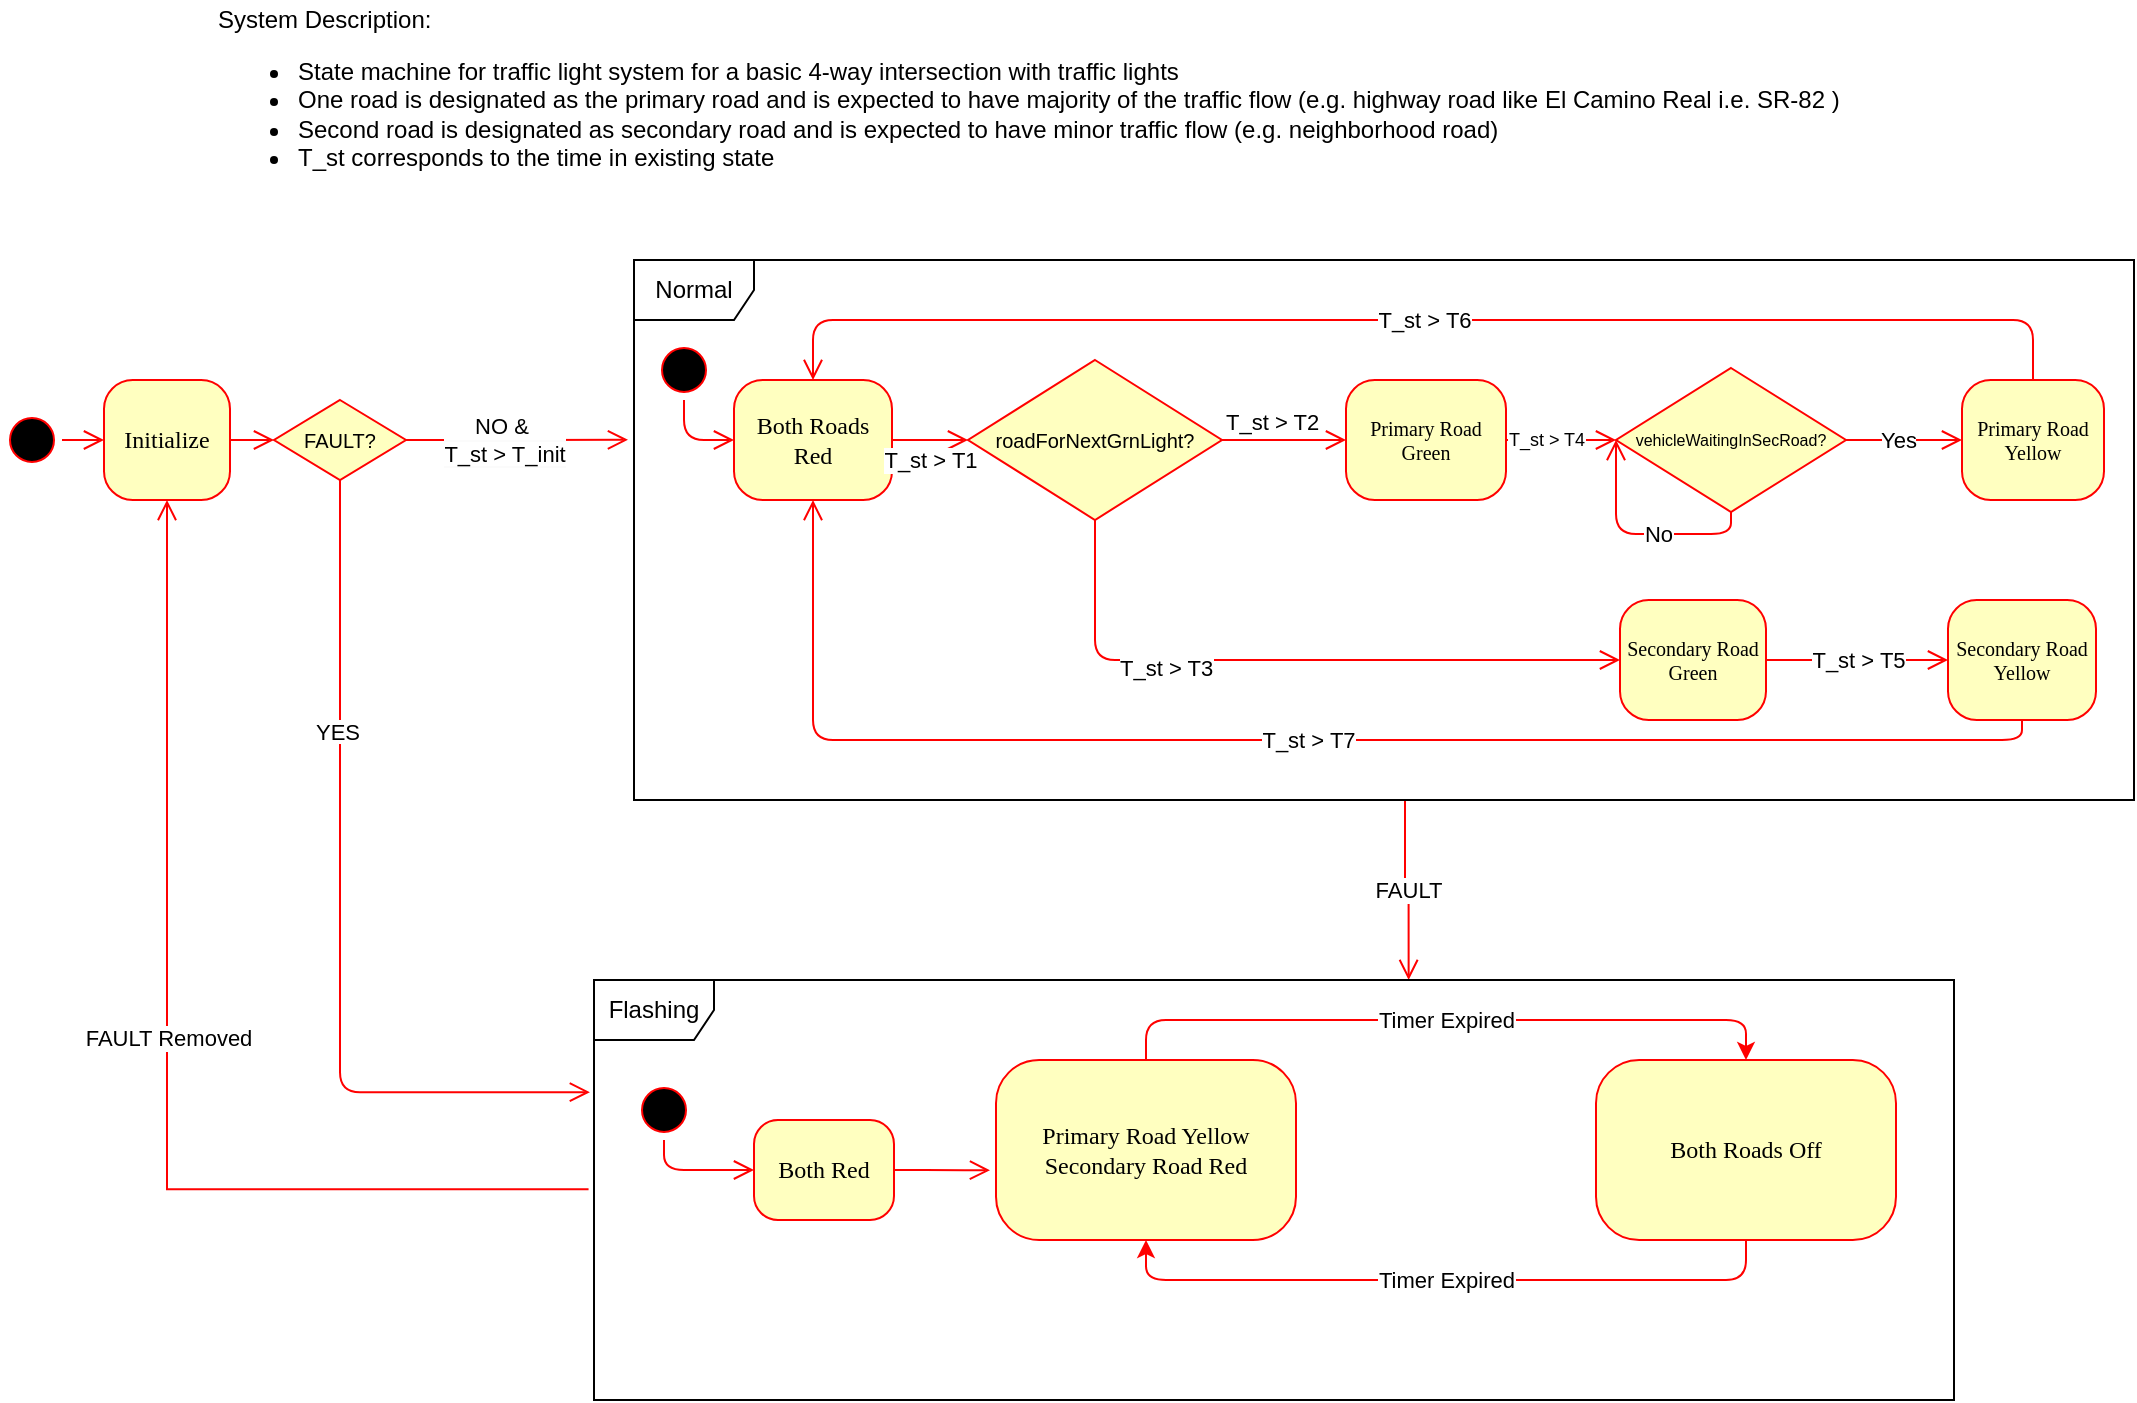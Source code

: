 <mxfile version="24.7.7" pages="4">
  <diagram name="Development" id="58cdce13-f638-feb5-8d6f-7d28b1aa9fa0">
    <mxGraphModel dx="1434" dy="738" grid="0" gridSize="10" guides="1" tooltips="1" connect="1" arrows="1" fold="1" page="1" pageScale="1" pageWidth="1100" pageHeight="850" background="none" math="0" shadow="0">
      <root>
        <mxCell id="0" />
        <mxCell id="1" parent="0" />
        <mxCell id="BRbZvfWua0Ed-t2ezXg7-1" value="System Description:&amp;nbsp;&lt;div&gt;&lt;ul&gt;&lt;li&gt;State machine for traffic light system for a basic 4-way intersection with traffic lights&lt;/li&gt;&lt;li&gt;One road is designated as the primary road and is expected to have majority of the traffic flow (e.g. highway road like El Camino Real i.e. SR-82 )&lt;/li&gt;&lt;li&gt;Second road is designated as secondary road and is expected to have minor traffic flow (e.g. neighborhood road)&lt;/li&gt;&lt;li&gt;T_st corresponds to the time in existing state&lt;/li&gt;&lt;/ul&gt;&lt;/div&gt;" style="text;html=1;align=left;verticalAlign=middle;whiteSpace=wrap;rounded=0;" parent="1" vertex="1">
          <mxGeometry x="130" y="20" width="850" height="100" as="geometry" />
        </mxCell>
        <mxCell id="y4a0M32hPEMpArKKtxwn-1" value="" style="edgeStyle=orthogonalEdgeStyle;html=1;verticalAlign=bottom;endArrow=open;endSize=8;strokeColor=#ff0000;rounded=0;entryX=0.599;entryY=0;entryDx=0;entryDy=0;entryPerimeter=0;exitX=0.514;exitY=1;exitDx=0;exitDy=0;exitPerimeter=0;" parent="1" source="y4a0M32hPEMpArKKtxwn-34" target="y4a0M32hPEMpArKKtxwn-4" edge="1">
          <mxGeometry relative="1" as="geometry">
            <mxPoint x="643" y="470" as="targetPoint" />
            <mxPoint x="710" y="450" as="sourcePoint" />
          </mxGeometry>
        </mxCell>
        <mxCell id="y4a0M32hPEMpArKKtxwn-2" value="FAULT" style="edgeLabel;html=1;align=center;verticalAlign=middle;resizable=0;points=[];" parent="y4a0M32hPEMpArKKtxwn-1" vertex="1" connectable="0">
          <mxGeometry relative="1" as="geometry">
            <mxPoint as="offset" />
          </mxGeometry>
        </mxCell>
        <mxCell id="y4a0M32hPEMpArKKtxwn-3" value="FAULT Removed" style="edgeStyle=orthogonalEdgeStyle;html=1;verticalAlign=bottom;endArrow=open;endSize=8;strokeColor=#ff0000;rounded=0;entryX=0.5;entryY=1;entryDx=0;entryDy=0;exitX=-0.004;exitY=0.498;exitDx=0;exitDy=0;exitPerimeter=0;" parent="1" source="y4a0M32hPEMpArKKtxwn-4" target="y4a0M32hPEMpArKKtxwn-14" edge="1">
          <mxGeometry relative="1" as="geometry">
            <mxPoint x="180" y="270" as="targetPoint" />
            <mxPoint x="653" y="431" as="sourcePoint" />
          </mxGeometry>
        </mxCell>
        <mxCell id="y4a0M32hPEMpArKKtxwn-4" value="Flashing" style="shape=umlFrame;whiteSpace=wrap;html=1;pointerEvents=0;" parent="1" vertex="1">
          <mxGeometry x="320" y="510" width="680" height="210" as="geometry" />
        </mxCell>
        <mxCell id="y4a0M32hPEMpArKKtxwn-5" value="Timer Expired" style="edgeStyle=orthogonalEdgeStyle;rounded=1;orthogonalLoop=1;jettySize=auto;html=1;curved=0;fillColor=#e51400;strokeColor=#ff0000;entryX=0.5;entryY=0;entryDx=0;entryDy=0;exitX=0.5;exitY=0;exitDx=0;exitDy=0;" parent="1" source="y4a0M32hPEMpArKKtxwn-6" target="y4a0M32hPEMpArKKtxwn-7" edge="1">
          <mxGeometry relative="1" as="geometry">
            <mxPoint x="791" y="595" as="targetPoint" />
          </mxGeometry>
        </mxCell>
        <mxCell id="y4a0M32hPEMpArKKtxwn-6" value="Primary Road Yellow&lt;div&gt;Secondary Road Red&lt;/div&gt;" style="rounded=1;whiteSpace=wrap;html=1;arcSize=24;fillColor=#ffffc0;strokeColor=#ff0000;shadow=0;comic=0;labelBackgroundColor=none;fontFamily=Verdana;fontSize=12;fontColor=#000000;align=center;" parent="1" vertex="1">
          <mxGeometry x="521" y="550" width="150" height="90" as="geometry" />
        </mxCell>
        <mxCell id="y4a0M32hPEMpArKKtxwn-7" value="Both Roads Off" style="rounded=1;whiteSpace=wrap;html=1;arcSize=24;fillColor=#ffffc0;strokeColor=#ff0000;shadow=0;comic=0;labelBackgroundColor=none;fontFamily=Verdana;fontSize=12;fontColor=#000000;align=center;" parent="1" vertex="1">
          <mxGeometry x="821" y="550" width="150" height="90" as="geometry" />
        </mxCell>
        <mxCell id="y4a0M32hPEMpArKKtxwn-8" value="Timer Expired" style="edgeStyle=orthogonalEdgeStyle;rounded=1;orthogonalLoop=1;jettySize=auto;html=1;curved=0;fillColor=#e51400;strokeColor=#ff0000;entryX=0.5;entryY=1;entryDx=0;entryDy=0;exitX=0.5;exitY=1;exitDx=0;exitDy=0;" parent="1" source="y4a0M32hPEMpArKKtxwn-7" target="y4a0M32hPEMpArKKtxwn-6" edge="1">
          <mxGeometry relative="1" as="geometry">
            <mxPoint x="606" y="560" as="sourcePoint" />
            <mxPoint x="906" y="560" as="targetPoint" />
          </mxGeometry>
        </mxCell>
        <mxCell id="y4a0M32hPEMpArKKtxwn-9" value="" style="ellipse;html=1;shape=startState;fillColor=#000000;strokeColor=#ff0000;" parent="1" vertex="1">
          <mxGeometry x="340" y="560" width="30" height="30" as="geometry" />
        </mxCell>
        <mxCell id="y4a0M32hPEMpArKKtxwn-10" value="" style="edgeStyle=orthogonalEdgeStyle;html=1;verticalAlign=bottom;endArrow=open;endSize=8;strokeColor=#ff0000;rounded=1;entryX=0;entryY=0.5;entryDx=0;entryDy=0;exitX=0.5;exitY=1;exitDx=0;exitDy=0;curved=0;" parent="1" source="y4a0M32hPEMpArKKtxwn-9" target="y4a0M32hPEMpArKKtxwn-11" edge="1">
          <mxGeometry relative="1" as="geometry">
            <mxPoint x="410" y="620" as="targetPoint" />
          </mxGeometry>
        </mxCell>
        <mxCell id="y4a0M32hPEMpArKKtxwn-11" value="Both Red" style="rounded=1;whiteSpace=wrap;html=1;arcSize=24;fillColor=#ffffc0;strokeColor=#ff0000;shadow=0;comic=0;labelBackgroundColor=none;fontFamily=Verdana;fontSize=12;fontColor=#000000;align=center;" parent="1" vertex="1">
          <mxGeometry x="400" y="580" width="70" height="50" as="geometry" />
        </mxCell>
        <mxCell id="y4a0M32hPEMpArKKtxwn-12" value="" style="edgeStyle=orthogonalEdgeStyle;html=1;verticalAlign=bottom;endArrow=open;endSize=8;strokeColor=#ff0000;rounded=1;entryX=-0.02;entryY=0.613;entryDx=0;entryDy=0;exitX=1;exitY=0.5;exitDx=0;exitDy=0;curved=0;entryPerimeter=0;" parent="1" source="y4a0M32hPEMpArKKtxwn-11" target="y4a0M32hPEMpArKKtxwn-6" edge="1">
          <mxGeometry relative="1" as="geometry">
            <mxPoint x="410" y="615" as="targetPoint" />
            <mxPoint x="365" y="600" as="sourcePoint" />
          </mxGeometry>
        </mxCell>
        <mxCell id="y4a0M32hPEMpArKKtxwn-13" value="" style="ellipse;html=1;shape=startState;fillColor=#000000;strokeColor=#ff0000;rounded=1;shadow=0;comic=0;labelBackgroundColor=none;fontFamily=Verdana;fontSize=12;fontColor=#000000;align=center;direction=south;" parent="1" vertex="1">
          <mxGeometry x="24" y="225" width="30" height="30" as="geometry" />
        </mxCell>
        <mxCell id="y4a0M32hPEMpArKKtxwn-14" value="Initialize" style="rounded=1;whiteSpace=wrap;html=1;arcSize=24;fillColor=#ffffc0;strokeColor=#ff0000;shadow=0;comic=0;labelBackgroundColor=none;fontFamily=Verdana;fontSize=12;fontColor=#000000;align=center;" parent="1" vertex="1">
          <mxGeometry x="75" y="210" width="63" height="60" as="geometry" />
        </mxCell>
        <mxCell id="y4a0M32hPEMpArKKtxwn-15" value="" style="edgeStyle=orthogonalEdgeStyle;html=1;exitX=1;exitY=0.5;labelBackgroundColor=none;endArrow=open;endSize=8;strokeColor=#ff0000;fontFamily=Verdana;fontSize=12;align=center;exitDx=0;exitDy=0;entryX=-0.004;entryY=0.333;entryDx=0;entryDy=0;entryPerimeter=0;" parent="1" source="y4a0M32hPEMpArKKtxwn-40" target="y4a0M32hPEMpArKKtxwn-34" edge="1">
          <mxGeometry x="-0.099" y="-16" relative="1" as="geometry">
            <Array as="points">
              <mxPoint x="280" y="240" />
              <mxPoint x="280" y="240" />
            </Array>
            <mxPoint as="offset" />
          </mxGeometry>
        </mxCell>
        <mxCell id="y4a0M32hPEMpArKKtxwn-16" value="NO &amp;amp;&amp;nbsp;&lt;div style=&quot;font-family: Verdana; font-size: 12px; background-color: rgb(251, 251, 251);&quot;&gt;&lt;span style=&quot;font-family: Helvetica; font-size: 11px; background-color: rgb(255, 255, 255);&quot;&gt;T_st &amp;gt; T_init&lt;/span&gt;&lt;/div&gt;" style="edgeLabel;html=1;align=center;verticalAlign=middle;resizable=0;points=[];" parent="y4a0M32hPEMpArKKtxwn-15" vertex="1" connectable="0">
          <mxGeometry x="0.46" relative="1" as="geometry">
            <mxPoint x="-32" as="offset" />
          </mxGeometry>
        </mxCell>
        <mxCell id="y4a0M32hPEMpArKKtxwn-17" style="edgeStyle=orthogonalEdgeStyle;html=1;labelBackgroundColor=none;endArrow=open;endSize=8;strokeColor=#ff0000;fontFamily=Verdana;fontSize=12;align=left;" parent="1" source="y4a0M32hPEMpArKKtxwn-13" target="y4a0M32hPEMpArKKtxwn-14" edge="1">
          <mxGeometry relative="1" as="geometry" />
        </mxCell>
        <mxCell id="y4a0M32hPEMpArKKtxwn-18" value="Primary Road Green" style="rounded=1;whiteSpace=wrap;html=1;arcSize=24;fillColor=#ffffc0;strokeColor=#ff0000;shadow=0;comic=0;labelBackgroundColor=none;fontFamily=Verdana;fontSize=10;fontColor=#000000;align=center;" parent="1" vertex="1">
          <mxGeometry x="696" y="210" width="80" height="60" as="geometry" />
        </mxCell>
        <mxCell id="y4a0M32hPEMpArKKtxwn-19" value="Primary Road Yellow" style="rounded=1;whiteSpace=wrap;html=1;arcSize=24;fillColor=#ffffc0;strokeColor=#ff0000;shadow=0;comic=0;labelBackgroundColor=none;fontFamily=Verdana;fontSize=10;fontColor=#000000;align=center;" parent="1" vertex="1">
          <mxGeometry x="1004" y="210" width="71" height="60" as="geometry" />
        </mxCell>
        <mxCell id="y4a0M32hPEMpArKKtxwn-20" value="Both Roads Red" style="rounded=1;whiteSpace=wrap;html=1;arcSize=24;fillColor=#ffffc0;strokeColor=#ff0000;shadow=0;comic=0;labelBackgroundColor=none;fontFamily=Verdana;fontSize=12;fontColor=#000000;align=center;" parent="1" vertex="1">
          <mxGeometry x="390" y="210" width="79" height="60" as="geometry" />
        </mxCell>
        <mxCell id="y4a0M32hPEMpArKKtxwn-21" style="edgeStyle=orthogonalEdgeStyle;html=1;exitX=1;exitY=0.5;labelBackgroundColor=none;endArrow=open;endSize=8;strokeColor=#ff0000;fontFamily=Verdana;fontSize=12;align=left;exitDx=0;exitDy=0;entryX=0;entryY=0.5;entryDx=0;entryDy=0;" parent="1" source="y4a0M32hPEMpArKKtxwn-20" target="y4a0M32hPEMpArKKtxwn-31" edge="1">
          <mxGeometry relative="1" as="geometry">
            <Array as="points" />
            <mxPoint x="605" y="240" as="sourcePoint" />
            <mxPoint x="515" y="250" as="targetPoint" />
          </mxGeometry>
        </mxCell>
        <mxCell id="y4a0M32hPEMpArKKtxwn-22" value="T_st &amp;gt; T1" style="edgeLabel;html=1;align=center;verticalAlign=middle;resizable=0;points=[];" parent="y4a0M32hPEMpArKKtxwn-21" vertex="1" connectable="0">
          <mxGeometry relative="1" as="geometry">
            <mxPoint y="10" as="offset" />
          </mxGeometry>
        </mxCell>
        <mxCell id="y4a0M32hPEMpArKKtxwn-23" style="edgeStyle=orthogonalEdgeStyle;html=1;exitX=0.5;exitY=0;labelBackgroundColor=none;endArrow=open;endSize=8;strokeColor=#ff0000;fontFamily=Verdana;fontSize=12;align=left;exitDx=0;exitDy=0;entryX=0.5;entryY=0;entryDx=0;entryDy=0;" parent="1" source="y4a0M32hPEMpArKKtxwn-19" target="y4a0M32hPEMpArKKtxwn-20" edge="1">
          <mxGeometry relative="1" as="geometry">
            <Array as="points">
              <mxPoint x="1040" y="180" />
              <mxPoint x="430" y="180" />
            </Array>
            <mxPoint x="485" y="270" as="sourcePoint" />
            <mxPoint x="545" y="210" as="targetPoint" />
          </mxGeometry>
        </mxCell>
        <mxCell id="y4a0M32hPEMpArKKtxwn-24" value="T_st &amp;gt; T6" style="edgeLabel;html=1;align=center;verticalAlign=middle;resizable=0;points=[];" parent="y4a0M32hPEMpArKKtxwn-23" vertex="1" connectable="0">
          <mxGeometry relative="1" as="geometry">
            <mxPoint as="offset" />
          </mxGeometry>
        </mxCell>
        <mxCell id="y4a0M32hPEMpArKKtxwn-25" value="Secondary Road Green" style="rounded=1;whiteSpace=wrap;html=1;arcSize=24;fillColor=#ffffc0;strokeColor=#ff0000;shadow=0;comic=0;labelBackgroundColor=none;fontFamily=Verdana;fontSize=10;fontColor=#000000;align=center;" parent="1" vertex="1">
          <mxGeometry x="833" y="320" width="73" height="60" as="geometry" />
        </mxCell>
        <mxCell id="y4a0M32hPEMpArKKtxwn-26" value="Secondary Road Yellow" style="rounded=1;whiteSpace=wrap;html=1;arcSize=24;fillColor=#ffffc0;strokeColor=#ff0000;shadow=0;comic=0;labelBackgroundColor=none;fontFamily=Verdana;fontSize=10;fontColor=#000000;align=center;" parent="1" vertex="1">
          <mxGeometry x="997" y="320" width="74" height="60" as="geometry" />
        </mxCell>
        <mxCell id="y4a0M32hPEMpArKKtxwn-27" style="edgeStyle=orthogonalEdgeStyle;html=1;exitX=1;exitY=0.5;labelBackgroundColor=none;endArrow=open;endSize=8;strokeColor=#ff0000;fontFamily=Verdana;fontSize=12;align=left;exitDx=0;exitDy=0;entryX=0;entryY=0.5;entryDx=0;entryDy=0;" parent="1" source="y4a0M32hPEMpArKKtxwn-25" target="y4a0M32hPEMpArKKtxwn-26" edge="1">
          <mxGeometry relative="1" as="geometry">
            <Array as="points" />
            <mxPoint x="559" y="370" as="sourcePoint" />
            <mxPoint x="609" y="370" as="targetPoint" />
          </mxGeometry>
        </mxCell>
        <mxCell id="y4a0M32hPEMpArKKtxwn-28" value="T_st &amp;gt; T5" style="edgeLabel;html=1;align=center;verticalAlign=middle;resizable=0;points=[];" parent="y4a0M32hPEMpArKKtxwn-27" vertex="1" connectable="0">
          <mxGeometry relative="1" as="geometry">
            <mxPoint as="offset" />
          </mxGeometry>
        </mxCell>
        <mxCell id="y4a0M32hPEMpArKKtxwn-29" style="edgeStyle=orthogonalEdgeStyle;html=1;exitX=0.5;exitY=1;labelBackgroundColor=none;endArrow=open;endSize=8;strokeColor=#ff0000;fontFamily=Verdana;fontSize=12;align=left;exitDx=0;exitDy=0;entryX=0.5;entryY=1;entryDx=0;entryDy=0;" parent="1" source="y4a0M32hPEMpArKKtxwn-26" target="y4a0M32hPEMpArKKtxwn-20" edge="1">
          <mxGeometry relative="1" as="geometry">
            <Array as="points" />
            <mxPoint x="550" y="260" as="sourcePoint" />
            <mxPoint x="600" y="260" as="targetPoint" />
          </mxGeometry>
        </mxCell>
        <mxCell id="y4a0M32hPEMpArKKtxwn-30" value="T_st &amp;gt; T7" style="edgeLabel;html=1;align=center;verticalAlign=middle;resizable=0;points=[];" parent="y4a0M32hPEMpArKKtxwn-29" vertex="1" connectable="0">
          <mxGeometry relative="1" as="geometry">
            <mxPoint as="offset" />
          </mxGeometry>
        </mxCell>
        <mxCell id="y4a0M32hPEMpArKKtxwn-31" value="&lt;font style=&quot;font-size: 10px;&quot;&gt;roadForNextGrnLight?&lt;/font&gt;" style="rhombus;whiteSpace=wrap;html=1;fontColor=#000000;fillColor=#ffffc0;strokeColor=#ff0000;" parent="1" vertex="1">
          <mxGeometry x="507" y="200" width="127" height="80" as="geometry" />
        </mxCell>
        <mxCell id="y4a0M32hPEMpArKKtxwn-32" value="&lt;span style=&quot;text-align: center;&quot;&gt;T_st &amp;gt; T2&lt;/span&gt;" style="edgeStyle=orthogonalEdgeStyle;html=1;align=left;verticalAlign=bottom;endArrow=open;endSize=8;strokeColor=#ff0000;rounded=0;entryX=0;entryY=0.5;entryDx=0;entryDy=0;" parent="1" source="y4a0M32hPEMpArKKtxwn-31" target="y4a0M32hPEMpArKKtxwn-18" edge="1">
          <mxGeometry x="-1" relative="1" as="geometry">
            <mxPoint x="755" y="240" as="targetPoint" />
          </mxGeometry>
        </mxCell>
        <mxCell id="y4a0M32hPEMpArKKtxwn-33" value="&lt;span style=&quot;text-align: center;&quot;&gt;T_st &amp;gt; T3&lt;/span&gt;" style="edgeStyle=orthogonalEdgeStyle;html=1;align=left;verticalAlign=top;endArrow=open;endSize=8;strokeColor=#ff0000;rounded=1;entryX=0;entryY=0.5;entryDx=0;entryDy=0;curved=0;exitX=0.5;exitY=1;exitDx=0;exitDy=0;" parent="1" source="y4a0M32hPEMpArKKtxwn-31" target="y4a0M32hPEMpArKKtxwn-25" edge="1">
          <mxGeometry x="-0.634" y="10" relative="1" as="geometry">
            <mxPoint x="685" y="320" as="targetPoint" />
            <Array as="points">
              <mxPoint x="571" y="350" />
            </Array>
            <mxPoint as="offset" />
          </mxGeometry>
        </mxCell>
        <mxCell id="y4a0M32hPEMpArKKtxwn-34" value="Normal" style="shape=umlFrame;whiteSpace=wrap;html=1;pointerEvents=0;" parent="1" vertex="1">
          <mxGeometry x="340" y="150" width="750" height="270" as="geometry" />
        </mxCell>
        <mxCell id="y4a0M32hPEMpArKKtxwn-35" value="" style="ellipse;html=1;shape=startState;fillColor=#000000;strokeColor=#ff0000;" parent="1" vertex="1">
          <mxGeometry x="350" y="190" width="30" height="30" as="geometry" />
        </mxCell>
        <mxCell id="y4a0M32hPEMpArKKtxwn-36" value="" style="edgeStyle=orthogonalEdgeStyle;html=1;verticalAlign=bottom;endArrow=open;endSize=8;strokeColor=#ff0000;rounded=1;entryX=0;entryY=0.5;entryDx=0;entryDy=0;exitX=0.5;exitY=1;exitDx=0;exitDy=0;curved=0;" parent="1" source="y4a0M32hPEMpArKKtxwn-35" target="y4a0M32hPEMpArKKtxwn-20" edge="1">
          <mxGeometry relative="1" as="geometry">
            <mxPoint x="395" y="299" as="targetPoint" />
          </mxGeometry>
        </mxCell>
        <mxCell id="y4a0M32hPEMpArKKtxwn-37" value="t" style="edgeStyle=orthogonalEdgeStyle;html=1;exitX=1;exitY=0.5;labelBackgroundColor=none;endArrow=open;endSize=8;strokeColor=#ff0000;fontFamily=Verdana;fontSize=12;align=left;exitDx=0;exitDy=0;entryX=0;entryY=0.5;entryDx=0;entryDy=0;" parent="1" source="y4a0M32hPEMpArKKtxwn-18" target="KFxmh9VQ-1izr3dkvZIK-1" edge="1">
          <mxGeometry relative="1" as="geometry">
            <Array as="points" />
            <mxPoint x="885" y="360" as="sourcePoint" />
            <mxPoint x="996" y="360" as="targetPoint" />
          </mxGeometry>
        </mxCell>
        <mxCell id="y4a0M32hPEMpArKKtxwn-38" value="T_st &amp;gt; T4" style="edgeLabel;html=1;align=center;verticalAlign=middle;resizable=0;points=[];fontSize=9;" parent="y4a0M32hPEMpArKKtxwn-37" vertex="1" connectable="0">
          <mxGeometry relative="1" as="geometry">
            <mxPoint x="-8" as="offset" />
          </mxGeometry>
        </mxCell>
        <mxCell id="y4a0M32hPEMpArKKtxwn-39" value="" style="edgeStyle=orthogonalEdgeStyle;html=1;exitX=1;exitY=0.5;labelBackgroundColor=none;endArrow=open;endSize=8;strokeColor=#ff0000;fontFamily=Verdana;fontSize=12;align=left;exitDx=0;exitDy=0;entryX=0;entryY=0.5;entryDx=0;entryDy=0;" parent="1" source="y4a0M32hPEMpArKKtxwn-14" target="y4a0M32hPEMpArKKtxwn-40" edge="1">
          <mxGeometry x="-0.44" relative="1" as="geometry">
            <Array as="points" />
            <mxPoint x="-1" as="offset" />
            <mxPoint x="180" y="240" as="sourcePoint" />
            <mxPoint x="317" y="240" as="targetPoint" />
          </mxGeometry>
        </mxCell>
        <mxCell id="y4a0M32hPEMpArKKtxwn-40" value="&lt;font style=&quot;font-size: 10px;&quot;&gt;FAULT?&lt;/font&gt;" style="rhombus;whiteSpace=wrap;html=1;fontColor=#000000;fillColor=#ffffc0;strokeColor=#ff0000;" parent="1" vertex="1">
          <mxGeometry x="160" y="220" width="66" height="40" as="geometry" />
        </mxCell>
        <mxCell id="y4a0M32hPEMpArKKtxwn-41" value="&lt;span style=&quot;font-family: Helvetica; font-size: 11px; text-align: center; background-color: rgb(255, 255, 255);&quot;&gt;YES&lt;/span&gt;" style="edgeStyle=orthogonalEdgeStyle;html=1;exitX=0.5;exitY=1;labelBackgroundColor=none;endArrow=open;endSize=8;strokeColor=#ff0000;fontFamily=Verdana;fontSize=12;align=left;exitDx=0;exitDy=0;entryX=-0.003;entryY=0.267;entryDx=0;entryDy=0;entryPerimeter=0;" parent="1" source="y4a0M32hPEMpArKKtxwn-40" target="y4a0M32hPEMpArKKtxwn-4" edge="1">
          <mxGeometry x="-0.415" y="-14" relative="1" as="geometry">
            <Array as="points">
              <mxPoint x="193" y="566" />
            </Array>
            <mxPoint as="offset" />
            <mxPoint x="257" y="250" as="sourcePoint" />
            <mxPoint x="347" y="250" as="targetPoint" />
          </mxGeometry>
        </mxCell>
        <mxCell id="KFxmh9VQ-1izr3dkvZIK-1" value="&lt;font style=&quot;font-size: 8px;&quot;&gt;vehicleWaitingInSecRoad?&lt;/font&gt;" style="rhombus;whiteSpace=wrap;html=1;fontColor=#000000;fillColor=#ffffc0;strokeColor=#ff0000;fontSize=8;" vertex="1" parent="1">
          <mxGeometry x="831" y="204" width="115" height="72" as="geometry" />
        </mxCell>
        <mxCell id="KFxmh9VQ-1izr3dkvZIK-4" value="" style="edgeStyle=orthogonalEdgeStyle;html=1;align=left;verticalAlign=top;endArrow=open;endSize=8;strokeColor=#ff0000;rounded=1;entryX=0;entryY=0.5;entryDx=0;entryDy=0;curved=0;exitX=0.5;exitY=1;exitDx=0;exitDy=0;" edge="1" parent="1" source="KFxmh9VQ-1izr3dkvZIK-1" target="KFxmh9VQ-1izr3dkvZIK-1">
          <mxGeometry x="0.654" y="-12" relative="1" as="geometry">
            <mxPoint x="843" y="360" as="targetPoint" />
            <Array as="points">
              <mxPoint x="889" y="287" />
              <mxPoint x="831" y="287" />
            </Array>
            <mxPoint y="1" as="offset" />
            <mxPoint x="581" y="290" as="sourcePoint" />
          </mxGeometry>
        </mxCell>
        <mxCell id="KFxmh9VQ-1izr3dkvZIK-7" value="No" style="edgeLabel;html=1;align=center;verticalAlign=middle;resizable=0;points=[];" vertex="1" connectable="0" parent="KFxmh9VQ-1izr3dkvZIK-4">
          <mxGeometry x="0.151" relative="1" as="geometry">
            <mxPoint x="19" as="offset" />
          </mxGeometry>
        </mxCell>
        <mxCell id="KFxmh9VQ-1izr3dkvZIK-8" value="" style="edgeStyle=orthogonalEdgeStyle;html=1;align=left;verticalAlign=top;endArrow=open;endSize=8;strokeColor=#ff0000;rounded=1;entryX=0;entryY=0.5;entryDx=0;entryDy=0;curved=0;exitX=1;exitY=0.5;exitDx=0;exitDy=0;" edge="1" parent="1" source="KFxmh9VQ-1izr3dkvZIK-1" target="y4a0M32hPEMpArKKtxwn-19">
          <mxGeometry x="0.654" y="-12" relative="1" as="geometry">
            <mxPoint x="841" y="250" as="targetPoint" />
            <Array as="points">
              <mxPoint x="970" y="240" />
              <mxPoint x="970" y="240" />
            </Array>
            <mxPoint y="1" as="offset" />
            <mxPoint x="899" y="286" as="sourcePoint" />
          </mxGeometry>
        </mxCell>
        <mxCell id="KFxmh9VQ-1izr3dkvZIK-9" value="Yes" style="edgeLabel;html=1;align=center;verticalAlign=middle;resizable=0;points=[];" vertex="1" connectable="0" parent="KFxmh9VQ-1izr3dkvZIK-8">
          <mxGeometry x="0.151" relative="1" as="geometry">
            <mxPoint x="-8" as="offset" />
          </mxGeometry>
        </mxCell>
      </root>
    </mxGraphModel>
  </diagram>
  <diagram name="TrafficLight_v1" id="o9gIGF37k6jqkOas-4De">
    <mxGraphModel dx="1434" dy="738" grid="0" gridSize="10" guides="1" tooltips="1" connect="1" arrows="1" fold="1" page="1" pageScale="1" pageWidth="1100" pageHeight="850" background="none" math="0" shadow="0">
      <root>
        <mxCell id="3vCllr6LxMNnYbpR1g6r-0" />
        <mxCell id="3vCllr6LxMNnYbpR1g6r-1" parent="3vCllr6LxMNnYbpR1g6r-0" />
        <mxCell id="3vCllr6LxMNnYbpR1g6r-2" value="" style="ellipse;html=1;shape=startState;fillColor=#000000;strokeColor=#ff0000;rounded=1;shadow=0;comic=0;labelBackgroundColor=none;fontFamily=Verdana;fontSize=12;fontColor=#000000;align=center;direction=south;" parent="3vCllr6LxMNnYbpR1g6r-1" vertex="1">
          <mxGeometry x="40" y="225" width="30" height="30" as="geometry" />
        </mxCell>
        <mxCell id="3vCllr6LxMNnYbpR1g6r-3" value="Initialize" style="rounded=1;whiteSpace=wrap;html=1;arcSize=24;fillColor=#ffffc0;strokeColor=#ff0000;shadow=0;comic=0;labelBackgroundColor=none;fontFamily=Verdana;fontSize=12;fontColor=#000000;align=center;" parent="3vCllr6LxMNnYbpR1g6r-1" vertex="1">
          <mxGeometry x="100" y="210" width="80" height="60" as="geometry" />
        </mxCell>
        <mxCell id="3vCllr6LxMNnYbpR1g6r-4" value="&lt;span style=&quot;font-family: Helvetica; font-size: 11px; text-align: center; background-color: rgb(255, 255, 255);&quot;&gt;T_st &amp;gt; T_init&lt;/span&gt;" style="edgeStyle=orthogonalEdgeStyle;html=1;exitX=1;exitY=0.5;labelBackgroundColor=none;endArrow=open;endSize=8;strokeColor=#ff0000;fontFamily=Verdana;fontSize=12;align=left;exitDx=0;exitDy=0;entryX=0.003;entryY=0.335;entryDx=0;entryDy=0;entryPerimeter=0;" parent="3vCllr6LxMNnYbpR1g6r-1" source="3vCllr6LxMNnYbpR1g6r-3" target="3vCllr6LxMNnYbpR1g6r-25" edge="1">
          <mxGeometry x="-0.44" relative="1" as="geometry">
            <Array as="points" />
            <mxPoint x="-1" as="offset" />
          </mxGeometry>
        </mxCell>
        <mxCell id="3vCllr6LxMNnYbpR1g6r-5" style="edgeStyle=orthogonalEdgeStyle;html=1;labelBackgroundColor=none;endArrow=open;endSize=8;strokeColor=#ff0000;fontFamily=Verdana;fontSize=12;align=left;" parent="3vCllr6LxMNnYbpR1g6r-1" source="3vCllr6LxMNnYbpR1g6r-2" target="3vCllr6LxMNnYbpR1g6r-3" edge="1">
          <mxGeometry relative="1" as="geometry" />
        </mxCell>
        <mxCell id="3vCllr6LxMNnYbpR1g6r-6" value="System Description:&amp;nbsp;&lt;div&gt;&lt;ul&gt;&lt;li&gt;State machine for traffic light system for a basic 4-way intersection with traffic lights&lt;/li&gt;&lt;li&gt;One road is designated as the primary road and is expected to have majority of the traffic flow (e.g. highway road like El Camino Real i.e. SR-82 )&lt;/li&gt;&lt;li&gt;Second road is designated as secondary road and is expected to have minor traffic flow (e.g. neighborhood road)&lt;/li&gt;&lt;li&gt;T_st corresponds to the time in existing state&lt;/li&gt;&lt;/ul&gt;&lt;/div&gt;" style="text;html=1;align=left;verticalAlign=middle;whiteSpace=wrap;rounded=0;" parent="3vCllr6LxMNnYbpR1g6r-1" vertex="1">
          <mxGeometry x="130" y="20" width="840" height="100" as="geometry" />
        </mxCell>
        <mxCell id="3vCllr6LxMNnYbpR1g6r-7" value="Primary Road Green" style="rounded=1;whiteSpace=wrap;html=1;arcSize=24;fillColor=#ffffc0;strokeColor=#ff0000;shadow=0;comic=0;labelBackgroundColor=none;fontFamily=Verdana;fontSize=12;fontColor=#000000;align=center;" parent="3vCllr6LxMNnYbpR1g6r-1" vertex="1">
          <mxGeometry x="765" y="210" width="120" height="60" as="geometry" />
        </mxCell>
        <mxCell id="3vCllr6LxMNnYbpR1g6r-8" value="Primary Road Yellow" style="rounded=1;whiteSpace=wrap;html=1;arcSize=24;fillColor=#ffffc0;strokeColor=#ff0000;shadow=0;comic=0;labelBackgroundColor=none;fontFamily=Verdana;fontSize=12;fontColor=#000000;align=center;" parent="3vCllr6LxMNnYbpR1g6r-1" vertex="1">
          <mxGeometry x="980" y="210" width="95" height="60" as="geometry" />
        </mxCell>
        <mxCell id="3vCllr6LxMNnYbpR1g6r-9" value="Both Roads Red" style="rounded=1;whiteSpace=wrap;html=1;arcSize=24;fillColor=#ffffc0;strokeColor=#ff0000;shadow=0;comic=0;labelBackgroundColor=none;fontFamily=Verdana;fontSize=12;fontColor=#000000;align=center;" parent="3vCllr6LxMNnYbpR1g6r-1" vertex="1">
          <mxGeometry x="390" y="210" width="120" height="60" as="geometry" />
        </mxCell>
        <mxCell id="3vCllr6LxMNnYbpR1g6r-10" style="edgeStyle=orthogonalEdgeStyle;html=1;exitX=1;exitY=0.5;labelBackgroundColor=none;endArrow=open;endSize=8;strokeColor=#ff0000;fontFamily=Verdana;fontSize=12;align=left;exitDx=0;exitDy=0;entryX=0;entryY=0.5;entryDx=0;entryDy=0;" parent="3vCllr6LxMNnYbpR1g6r-1" source="3vCllr6LxMNnYbpR1g6r-9" target="3vCllr6LxMNnYbpR1g6r-22" edge="1">
          <mxGeometry relative="1" as="geometry">
            <Array as="points" />
            <mxPoint x="605" y="240" as="sourcePoint" />
            <mxPoint x="515" y="250" as="targetPoint" />
          </mxGeometry>
        </mxCell>
        <mxCell id="3vCllr6LxMNnYbpR1g6r-11" value="T_st &amp;gt; T1" style="edgeLabel;html=1;align=center;verticalAlign=middle;resizable=0;points=[];" parent="3vCllr6LxMNnYbpR1g6r-10" vertex="1" connectable="0">
          <mxGeometry relative="1" as="geometry">
            <mxPoint y="10" as="offset" />
          </mxGeometry>
        </mxCell>
        <mxCell id="3vCllr6LxMNnYbpR1g6r-14" style="edgeStyle=orthogonalEdgeStyle;html=1;exitX=0.5;exitY=0;labelBackgroundColor=none;endArrow=open;endSize=8;strokeColor=#ff0000;fontFamily=Verdana;fontSize=12;align=left;exitDx=0;exitDy=0;entryX=0.5;entryY=0;entryDx=0;entryDy=0;" parent="3vCllr6LxMNnYbpR1g6r-1" source="3vCllr6LxMNnYbpR1g6r-8" target="3vCllr6LxMNnYbpR1g6r-9" edge="1">
          <mxGeometry relative="1" as="geometry">
            <Array as="points">
              <mxPoint x="1030" y="210" />
              <mxPoint x="1030" y="180" />
              <mxPoint x="450" y="180" />
            </Array>
            <mxPoint x="485" y="270" as="sourcePoint" />
            <mxPoint x="545" y="210" as="targetPoint" />
          </mxGeometry>
        </mxCell>
        <mxCell id="3vCllr6LxMNnYbpR1g6r-15" value="T_st &amp;gt; T6" style="edgeLabel;html=1;align=center;verticalAlign=middle;resizable=0;points=[];" parent="3vCllr6LxMNnYbpR1g6r-14" vertex="1" connectable="0">
          <mxGeometry relative="1" as="geometry">
            <mxPoint as="offset" />
          </mxGeometry>
        </mxCell>
        <mxCell id="3vCllr6LxMNnYbpR1g6r-16" value="Secondary Road Green" style="rounded=1;whiteSpace=wrap;html=1;arcSize=24;fillColor=#ffffc0;strokeColor=#ff0000;shadow=0;comic=0;labelBackgroundColor=none;fontFamily=Verdana;fontSize=12;fontColor=#000000;align=center;" parent="3vCllr6LxMNnYbpR1g6r-1" vertex="1">
          <mxGeometry x="755" y="320" width="120" height="60" as="geometry" />
        </mxCell>
        <mxCell id="3vCllr6LxMNnYbpR1g6r-17" value="Secondary Road Yellow" style="rounded=1;whiteSpace=wrap;html=1;arcSize=24;fillColor=#ffffc0;strokeColor=#ff0000;shadow=0;comic=0;labelBackgroundColor=none;fontFamily=Verdana;fontSize=12;fontColor=#000000;align=center;" parent="3vCllr6LxMNnYbpR1g6r-1" vertex="1">
          <mxGeometry x="986" y="320" width="85" height="60" as="geometry" />
        </mxCell>
        <mxCell id="3vCllr6LxMNnYbpR1g6r-18" style="edgeStyle=orthogonalEdgeStyle;html=1;exitX=1;exitY=0.5;labelBackgroundColor=none;endArrow=open;endSize=8;strokeColor=#ff0000;fontFamily=Verdana;fontSize=12;align=left;exitDx=0;exitDy=0;entryX=0;entryY=0.5;entryDx=0;entryDy=0;" parent="3vCllr6LxMNnYbpR1g6r-1" source="3vCllr6LxMNnYbpR1g6r-16" target="3vCllr6LxMNnYbpR1g6r-17" edge="1">
          <mxGeometry relative="1" as="geometry">
            <Array as="points" />
            <mxPoint x="559" y="370" as="sourcePoint" />
            <mxPoint x="609" y="370" as="targetPoint" />
          </mxGeometry>
        </mxCell>
        <mxCell id="3vCllr6LxMNnYbpR1g6r-19" value="T_st &amp;gt; T5" style="edgeLabel;html=1;align=center;verticalAlign=middle;resizable=0;points=[];" parent="3vCllr6LxMNnYbpR1g6r-18" vertex="1" connectable="0">
          <mxGeometry relative="1" as="geometry">
            <mxPoint as="offset" />
          </mxGeometry>
        </mxCell>
        <mxCell id="3vCllr6LxMNnYbpR1g6r-20" style="edgeStyle=orthogonalEdgeStyle;html=1;exitX=0.5;exitY=1;labelBackgroundColor=none;endArrow=open;endSize=8;strokeColor=#ff0000;fontFamily=Verdana;fontSize=12;align=left;exitDx=0;exitDy=0;entryX=0.5;entryY=1;entryDx=0;entryDy=0;" parent="3vCllr6LxMNnYbpR1g6r-1" source="3vCllr6LxMNnYbpR1g6r-17" target="3vCllr6LxMNnYbpR1g6r-9" edge="1">
          <mxGeometry relative="1" as="geometry">
            <Array as="points" />
            <mxPoint x="550" y="260" as="sourcePoint" />
            <mxPoint x="600" y="260" as="targetPoint" />
          </mxGeometry>
        </mxCell>
        <mxCell id="3vCllr6LxMNnYbpR1g6r-21" value="T_st &amp;gt; T7" style="edgeLabel;html=1;align=center;verticalAlign=middle;resizable=0;points=[];" parent="3vCllr6LxMNnYbpR1g6r-20" vertex="1" connectable="0">
          <mxGeometry relative="1" as="geometry">
            <mxPoint as="offset" />
          </mxGeometry>
        </mxCell>
        <mxCell id="3vCllr6LxMNnYbpR1g6r-22" value="&lt;font style=&quot;font-size: 10px;&quot;&gt;roadForNextGrnLight?&lt;/font&gt;" style="rhombus;whiteSpace=wrap;html=1;fontColor=#000000;fillColor=#ffffc0;strokeColor=#ff0000;" parent="3vCllr6LxMNnYbpR1g6r-1" vertex="1">
          <mxGeometry x="574" y="200" width="136" height="80" as="geometry" />
        </mxCell>
        <mxCell id="3vCllr6LxMNnYbpR1g6r-23" value="&lt;span style=&quot;text-align: center;&quot;&gt;T_st &amp;gt; T2&lt;/span&gt;" style="edgeStyle=orthogonalEdgeStyle;html=1;align=left;verticalAlign=bottom;endArrow=open;endSize=8;strokeColor=#ff0000;rounded=0;entryX=0;entryY=0.5;entryDx=0;entryDy=0;" parent="3vCllr6LxMNnYbpR1g6r-1" source="3vCllr6LxMNnYbpR1g6r-22" target="3vCllr6LxMNnYbpR1g6r-7" edge="1">
          <mxGeometry x="-1" relative="1" as="geometry">
            <mxPoint x="755" y="240" as="targetPoint" />
          </mxGeometry>
        </mxCell>
        <mxCell id="3vCllr6LxMNnYbpR1g6r-24" value="&lt;span style=&quot;text-align: center;&quot;&gt;T_st &amp;gt; T3&lt;/span&gt;" style="edgeStyle=orthogonalEdgeStyle;html=1;align=left;verticalAlign=top;endArrow=open;endSize=8;strokeColor=#ff0000;rounded=1;entryX=0;entryY=0.5;entryDx=0;entryDy=0;curved=0;exitX=0.5;exitY=1;exitDx=0;exitDy=0;" parent="3vCllr6LxMNnYbpR1g6r-1" source="3vCllr6LxMNnYbpR1g6r-22" target="3vCllr6LxMNnYbpR1g6r-16" edge="1">
          <mxGeometry x="-0.634" y="10" relative="1" as="geometry">
            <mxPoint x="685" y="320" as="targetPoint" />
            <Array as="points">
              <mxPoint x="642" y="350" />
            </Array>
            <mxPoint as="offset" />
          </mxGeometry>
        </mxCell>
        <mxCell id="3vCllr6LxMNnYbpR1g6r-25" value="Normal" style="shape=umlFrame;whiteSpace=wrap;html=1;pointerEvents=0;" parent="3vCllr6LxMNnYbpR1g6r-1" vertex="1">
          <mxGeometry x="320" y="150" width="770" height="270" as="geometry" />
        </mxCell>
        <mxCell id="3vCllr6LxMNnYbpR1g6r-26" value="" style="ellipse;html=1;shape=startState;fillColor=#000000;strokeColor=#ff0000;" parent="3vCllr6LxMNnYbpR1g6r-1" vertex="1">
          <mxGeometry x="350" y="190" width="30" height="30" as="geometry" />
        </mxCell>
        <mxCell id="3vCllr6LxMNnYbpR1g6r-27" value="" style="edgeStyle=orthogonalEdgeStyle;html=1;verticalAlign=bottom;endArrow=open;endSize=8;strokeColor=#ff0000;rounded=1;entryX=0;entryY=0.5;entryDx=0;entryDy=0;exitX=0.5;exitY=1;exitDx=0;exitDy=0;curved=0;" parent="3vCllr6LxMNnYbpR1g6r-1" source="3vCllr6LxMNnYbpR1g6r-26" target="3vCllr6LxMNnYbpR1g6r-9" edge="1">
          <mxGeometry relative="1" as="geometry">
            <mxPoint x="395" y="299" as="targetPoint" />
          </mxGeometry>
        </mxCell>
        <mxCell id="IduEJ0krSf0QHvikG718-2" value="t" style="edgeStyle=orthogonalEdgeStyle;html=1;exitX=1;exitY=0.5;labelBackgroundColor=none;endArrow=open;endSize=8;strokeColor=#ff0000;fontFamily=Verdana;fontSize=12;align=left;exitDx=0;exitDy=0;entryX=0;entryY=0.5;entryDx=0;entryDy=0;" parent="3vCllr6LxMNnYbpR1g6r-1" source="3vCllr6LxMNnYbpR1g6r-7" target="3vCllr6LxMNnYbpR1g6r-8" edge="1">
          <mxGeometry relative="1" as="geometry">
            <Array as="points" />
            <mxPoint x="885" y="360" as="sourcePoint" />
            <mxPoint x="996" y="360" as="targetPoint" />
          </mxGeometry>
        </mxCell>
        <mxCell id="IduEJ0krSf0QHvikG718-3" value="T_st &amp;gt; T4" style="edgeLabel;html=1;align=center;verticalAlign=middle;resizable=0;points=[];" parent="IduEJ0krSf0QHvikG718-2" vertex="1" connectable="0">
          <mxGeometry relative="1" as="geometry">
            <mxPoint as="offset" />
          </mxGeometry>
        </mxCell>
      </root>
    </mxGraphModel>
  </diagram>
  <diagram name="TrafficLight_v2" id="1mA9d5fQ42SzOaeXHoEH">
    <mxGraphModel dx="1434" dy="738" grid="0" gridSize="10" guides="1" tooltips="1" connect="1" arrows="1" fold="1" page="1" pageScale="1" pageWidth="1100" pageHeight="850" background="none" math="0" shadow="0">
      <root>
        <mxCell id="_HrsRCG0uTLNJAFn0sxw-0" />
        <mxCell id="_HrsRCG0uTLNJAFn0sxw-1" parent="_HrsRCG0uTLNJAFn0sxw-0" />
        <mxCell id="_HrsRCG0uTLNJAFn0sxw-2" value="System Description:&amp;nbsp;&lt;div&gt;&lt;ul&gt;&lt;li&gt;State machine for traffic light system for a basic 4-way intersection with traffic lights&lt;/li&gt;&lt;li&gt;One road is designated as the primary road and is expected to have majority of the traffic flow (e.g. highway road like El Camino Real i.e. SR-82 )&lt;/li&gt;&lt;li&gt;Second road is designated as secondary road and is expected to have minor traffic flow (e.g. neighborhood road)&lt;/li&gt;&lt;li&gt;T_st corresponds to the time in existing state&lt;/li&gt;&lt;/ul&gt;&lt;/div&gt;" style="text;html=1;align=left;verticalAlign=middle;whiteSpace=wrap;rounded=0;" vertex="1" parent="_HrsRCG0uTLNJAFn0sxw-1">
          <mxGeometry x="130" y="20" width="850" height="100" as="geometry" />
        </mxCell>
        <mxCell id="_HrsRCG0uTLNJAFn0sxw-3" value="" style="edgeStyle=orthogonalEdgeStyle;html=1;verticalAlign=bottom;endArrow=open;endSize=8;strokeColor=#ff0000;rounded=0;entryX=0.599;entryY=0;entryDx=0;entryDy=0;entryPerimeter=0;exitX=0.514;exitY=1;exitDx=0;exitDy=0;exitPerimeter=0;" edge="1" parent="_HrsRCG0uTLNJAFn0sxw-1" source="_HrsRCG0uTLNJAFn0sxw-35" target="_HrsRCG0uTLNJAFn0sxw-6">
          <mxGeometry relative="1" as="geometry">
            <mxPoint x="643" y="470" as="targetPoint" />
            <mxPoint x="710" y="450" as="sourcePoint" />
          </mxGeometry>
        </mxCell>
        <mxCell id="_HrsRCG0uTLNJAFn0sxw-4" value="FAULT" style="edgeLabel;html=1;align=center;verticalAlign=middle;resizable=0;points=[];" vertex="1" connectable="0" parent="_HrsRCG0uTLNJAFn0sxw-3">
          <mxGeometry relative="1" as="geometry">
            <mxPoint as="offset" />
          </mxGeometry>
        </mxCell>
        <mxCell id="_HrsRCG0uTLNJAFn0sxw-5" value="FAULT Removed" style="edgeStyle=orthogonalEdgeStyle;html=1;verticalAlign=bottom;endArrow=open;endSize=8;strokeColor=#ff0000;rounded=0;entryX=0.5;entryY=1;entryDx=0;entryDy=0;exitX=-0.004;exitY=0.498;exitDx=0;exitDy=0;exitPerimeter=0;" edge="1" parent="_HrsRCG0uTLNJAFn0sxw-1" source="_HrsRCG0uTLNJAFn0sxw-6" target="_HrsRCG0uTLNJAFn0sxw-16">
          <mxGeometry relative="1" as="geometry">
            <mxPoint x="180" y="270" as="targetPoint" />
            <mxPoint x="653" y="431" as="sourcePoint" />
          </mxGeometry>
        </mxCell>
        <mxCell id="_HrsRCG0uTLNJAFn0sxw-6" value="Flashing" style="shape=umlFrame;whiteSpace=wrap;html=1;pointerEvents=0;" vertex="1" parent="_HrsRCG0uTLNJAFn0sxw-1">
          <mxGeometry x="320" y="510" width="680" height="210" as="geometry" />
        </mxCell>
        <mxCell id="_HrsRCG0uTLNJAFn0sxw-7" value="Timer Expired" style="edgeStyle=orthogonalEdgeStyle;rounded=1;orthogonalLoop=1;jettySize=auto;html=1;curved=0;fillColor=#e51400;strokeColor=#ff0000;entryX=0.5;entryY=0;entryDx=0;entryDy=0;exitX=0.5;exitY=0;exitDx=0;exitDy=0;" edge="1" parent="_HrsRCG0uTLNJAFn0sxw-1" source="_HrsRCG0uTLNJAFn0sxw-8" target="_HrsRCG0uTLNJAFn0sxw-9">
          <mxGeometry relative="1" as="geometry">
            <mxPoint x="791" y="595" as="targetPoint" />
          </mxGeometry>
        </mxCell>
        <mxCell id="_HrsRCG0uTLNJAFn0sxw-8" value="Primary Road Yellow&lt;div&gt;Secondary Road Red&lt;/div&gt;" style="rounded=1;whiteSpace=wrap;html=1;arcSize=24;fillColor=#ffffc0;strokeColor=#ff0000;shadow=0;comic=0;labelBackgroundColor=none;fontFamily=Verdana;fontSize=12;fontColor=#000000;align=center;" vertex="1" parent="_HrsRCG0uTLNJAFn0sxw-1">
          <mxGeometry x="521" y="550" width="150" height="90" as="geometry" />
        </mxCell>
        <mxCell id="_HrsRCG0uTLNJAFn0sxw-9" value="Both Roads Off" style="rounded=1;whiteSpace=wrap;html=1;arcSize=24;fillColor=#ffffc0;strokeColor=#ff0000;shadow=0;comic=0;labelBackgroundColor=none;fontFamily=Verdana;fontSize=12;fontColor=#000000;align=center;" vertex="1" parent="_HrsRCG0uTLNJAFn0sxw-1">
          <mxGeometry x="821" y="550" width="150" height="90" as="geometry" />
        </mxCell>
        <mxCell id="_HrsRCG0uTLNJAFn0sxw-10" value="Timer Expired" style="edgeStyle=orthogonalEdgeStyle;rounded=1;orthogonalLoop=1;jettySize=auto;html=1;curved=0;fillColor=#e51400;strokeColor=#ff0000;entryX=0.5;entryY=1;entryDx=0;entryDy=0;exitX=0.5;exitY=1;exitDx=0;exitDy=0;" edge="1" parent="_HrsRCG0uTLNJAFn0sxw-1" source="_HrsRCG0uTLNJAFn0sxw-9" target="_HrsRCG0uTLNJAFn0sxw-8">
          <mxGeometry relative="1" as="geometry">
            <mxPoint x="606" y="560" as="sourcePoint" />
            <mxPoint x="906" y="560" as="targetPoint" />
          </mxGeometry>
        </mxCell>
        <mxCell id="_HrsRCG0uTLNJAFn0sxw-11" value="" style="ellipse;html=1;shape=startState;fillColor=#000000;strokeColor=#ff0000;" vertex="1" parent="_HrsRCG0uTLNJAFn0sxw-1">
          <mxGeometry x="340" y="560" width="30" height="30" as="geometry" />
        </mxCell>
        <mxCell id="_HrsRCG0uTLNJAFn0sxw-12" value="" style="edgeStyle=orthogonalEdgeStyle;html=1;verticalAlign=bottom;endArrow=open;endSize=8;strokeColor=#ff0000;rounded=1;entryX=0;entryY=0.5;entryDx=0;entryDy=0;exitX=0.5;exitY=1;exitDx=0;exitDy=0;curved=0;" edge="1" parent="_HrsRCG0uTLNJAFn0sxw-1" source="_HrsRCG0uTLNJAFn0sxw-11" target="_HrsRCG0uTLNJAFn0sxw-13">
          <mxGeometry relative="1" as="geometry">
            <mxPoint x="410" y="620" as="targetPoint" />
          </mxGeometry>
        </mxCell>
        <mxCell id="_HrsRCG0uTLNJAFn0sxw-13" value="Both Red" style="rounded=1;whiteSpace=wrap;html=1;arcSize=24;fillColor=#ffffc0;strokeColor=#ff0000;shadow=0;comic=0;labelBackgroundColor=none;fontFamily=Verdana;fontSize=12;fontColor=#000000;align=center;" vertex="1" parent="_HrsRCG0uTLNJAFn0sxw-1">
          <mxGeometry x="400" y="580" width="70" height="50" as="geometry" />
        </mxCell>
        <mxCell id="_HrsRCG0uTLNJAFn0sxw-14" value="" style="edgeStyle=orthogonalEdgeStyle;html=1;verticalAlign=bottom;endArrow=open;endSize=8;strokeColor=#ff0000;rounded=1;entryX=-0.02;entryY=0.613;entryDx=0;entryDy=0;exitX=1;exitY=0.5;exitDx=0;exitDy=0;curved=0;entryPerimeter=0;" edge="1" parent="_HrsRCG0uTLNJAFn0sxw-1" source="_HrsRCG0uTLNJAFn0sxw-13" target="_HrsRCG0uTLNJAFn0sxw-8">
          <mxGeometry relative="1" as="geometry">
            <mxPoint x="410" y="615" as="targetPoint" />
            <mxPoint x="365" y="600" as="sourcePoint" />
          </mxGeometry>
        </mxCell>
        <mxCell id="_HrsRCG0uTLNJAFn0sxw-15" value="" style="ellipse;html=1;shape=startState;fillColor=#000000;strokeColor=#ff0000;rounded=1;shadow=0;comic=0;labelBackgroundColor=none;fontFamily=Verdana;fontSize=12;fontColor=#000000;align=center;direction=south;" vertex="1" parent="_HrsRCG0uTLNJAFn0sxw-1">
          <mxGeometry x="24" y="225" width="30" height="30" as="geometry" />
        </mxCell>
        <mxCell id="_HrsRCG0uTLNJAFn0sxw-16" value="Initialize" style="rounded=1;whiteSpace=wrap;html=1;arcSize=24;fillColor=#ffffc0;strokeColor=#ff0000;shadow=0;comic=0;labelBackgroundColor=none;fontFamily=Verdana;fontSize=12;fontColor=#000000;align=center;" vertex="1" parent="_HrsRCG0uTLNJAFn0sxw-1">
          <mxGeometry x="75" y="210" width="63" height="60" as="geometry" />
        </mxCell>
        <mxCell id="_HrsRCG0uTLNJAFn0sxw-17" value="" style="edgeStyle=orthogonalEdgeStyle;html=1;exitX=1;exitY=0.5;labelBackgroundColor=none;endArrow=open;endSize=8;strokeColor=#ff0000;fontFamily=Verdana;fontSize=12;align=center;exitDx=0;exitDy=0;entryX=-0.004;entryY=0.333;entryDx=0;entryDy=0;entryPerimeter=0;" edge="1" parent="_HrsRCG0uTLNJAFn0sxw-1" source="_HrsRCG0uTLNJAFn0sxw-41" target="_HrsRCG0uTLNJAFn0sxw-35">
          <mxGeometry x="-0.099" y="-16" relative="1" as="geometry">
            <Array as="points">
              <mxPoint x="280" y="240" />
              <mxPoint x="280" y="240" />
            </Array>
            <mxPoint as="offset" />
          </mxGeometry>
        </mxCell>
        <mxCell id="IjGwDe5YTBgECZsxyqtT-0" value="NO &amp;amp;&amp;nbsp;&lt;div style=&quot;font-family: Verdana; font-size: 12px; background-color: rgb(251, 251, 251);&quot;&gt;&lt;span style=&quot;font-family: Helvetica; font-size: 11px; background-color: rgb(255, 255, 255);&quot;&gt;T_st &amp;gt; T_init&lt;/span&gt;&lt;/div&gt;" style="edgeLabel;html=1;align=center;verticalAlign=middle;resizable=0;points=[];" vertex="1" connectable="0" parent="_HrsRCG0uTLNJAFn0sxw-17">
          <mxGeometry x="0.46" relative="1" as="geometry">
            <mxPoint x="-32" as="offset" />
          </mxGeometry>
        </mxCell>
        <mxCell id="_HrsRCG0uTLNJAFn0sxw-18" style="edgeStyle=orthogonalEdgeStyle;html=1;labelBackgroundColor=none;endArrow=open;endSize=8;strokeColor=#ff0000;fontFamily=Verdana;fontSize=12;align=left;" edge="1" parent="_HrsRCG0uTLNJAFn0sxw-1" source="_HrsRCG0uTLNJAFn0sxw-15" target="_HrsRCG0uTLNJAFn0sxw-16">
          <mxGeometry relative="1" as="geometry" />
        </mxCell>
        <mxCell id="_HrsRCG0uTLNJAFn0sxw-19" value="Primary Road Green" style="rounded=1;whiteSpace=wrap;html=1;arcSize=24;fillColor=#ffffc0;strokeColor=#ff0000;shadow=0;comic=0;labelBackgroundColor=none;fontFamily=Verdana;fontSize=12;fontColor=#000000;align=center;" vertex="1" parent="_HrsRCG0uTLNJAFn0sxw-1">
          <mxGeometry x="765" y="210" width="120" height="60" as="geometry" />
        </mxCell>
        <mxCell id="_HrsRCG0uTLNJAFn0sxw-20" value="Primary Road Yellow" style="rounded=1;whiteSpace=wrap;html=1;arcSize=24;fillColor=#ffffc0;strokeColor=#ff0000;shadow=0;comic=0;labelBackgroundColor=none;fontFamily=Verdana;fontSize=12;fontColor=#000000;align=center;" vertex="1" parent="_HrsRCG0uTLNJAFn0sxw-1">
          <mxGeometry x="980" y="210" width="95" height="60" as="geometry" />
        </mxCell>
        <mxCell id="_HrsRCG0uTLNJAFn0sxw-21" value="Both Roads Red" style="rounded=1;whiteSpace=wrap;html=1;arcSize=24;fillColor=#ffffc0;strokeColor=#ff0000;shadow=0;comic=0;labelBackgroundColor=none;fontFamily=Verdana;fontSize=12;fontColor=#000000;align=center;" vertex="1" parent="_HrsRCG0uTLNJAFn0sxw-1">
          <mxGeometry x="390" y="210" width="120" height="60" as="geometry" />
        </mxCell>
        <mxCell id="_HrsRCG0uTLNJAFn0sxw-22" style="edgeStyle=orthogonalEdgeStyle;html=1;exitX=1;exitY=0.5;labelBackgroundColor=none;endArrow=open;endSize=8;strokeColor=#ff0000;fontFamily=Verdana;fontSize=12;align=left;exitDx=0;exitDy=0;entryX=0;entryY=0.5;entryDx=0;entryDy=0;" edge="1" parent="_HrsRCG0uTLNJAFn0sxw-1" source="_HrsRCG0uTLNJAFn0sxw-21" target="_HrsRCG0uTLNJAFn0sxw-32">
          <mxGeometry relative="1" as="geometry">
            <Array as="points" />
            <mxPoint x="605" y="240" as="sourcePoint" />
            <mxPoint x="515" y="250" as="targetPoint" />
          </mxGeometry>
        </mxCell>
        <mxCell id="_HrsRCG0uTLNJAFn0sxw-23" value="T_st &amp;gt; T1" style="edgeLabel;html=1;align=center;verticalAlign=middle;resizable=0;points=[];" vertex="1" connectable="0" parent="_HrsRCG0uTLNJAFn0sxw-22">
          <mxGeometry relative="1" as="geometry">
            <mxPoint y="10" as="offset" />
          </mxGeometry>
        </mxCell>
        <mxCell id="_HrsRCG0uTLNJAFn0sxw-24" style="edgeStyle=orthogonalEdgeStyle;html=1;exitX=0.5;exitY=0;labelBackgroundColor=none;endArrow=open;endSize=8;strokeColor=#ff0000;fontFamily=Verdana;fontSize=12;align=left;exitDx=0;exitDy=0;entryX=0.5;entryY=0;entryDx=0;entryDy=0;" edge="1" parent="_HrsRCG0uTLNJAFn0sxw-1" source="_HrsRCG0uTLNJAFn0sxw-20" target="_HrsRCG0uTLNJAFn0sxw-21">
          <mxGeometry relative="1" as="geometry">
            <Array as="points">
              <mxPoint x="1030" y="210" />
              <mxPoint x="1030" y="180" />
              <mxPoint x="450" y="180" />
            </Array>
            <mxPoint x="485" y="270" as="sourcePoint" />
            <mxPoint x="545" y="210" as="targetPoint" />
          </mxGeometry>
        </mxCell>
        <mxCell id="_HrsRCG0uTLNJAFn0sxw-25" value="T_st &amp;gt; T6" style="edgeLabel;html=1;align=center;verticalAlign=middle;resizable=0;points=[];" vertex="1" connectable="0" parent="_HrsRCG0uTLNJAFn0sxw-24">
          <mxGeometry relative="1" as="geometry">
            <mxPoint as="offset" />
          </mxGeometry>
        </mxCell>
        <mxCell id="_HrsRCG0uTLNJAFn0sxw-26" value="Secondary Road Green" style="rounded=1;whiteSpace=wrap;html=1;arcSize=24;fillColor=#ffffc0;strokeColor=#ff0000;shadow=0;comic=0;labelBackgroundColor=none;fontFamily=Verdana;fontSize=12;fontColor=#000000;align=center;" vertex="1" parent="_HrsRCG0uTLNJAFn0sxw-1">
          <mxGeometry x="755" y="320" width="120" height="60" as="geometry" />
        </mxCell>
        <mxCell id="_HrsRCG0uTLNJAFn0sxw-27" value="Secondary Road Yellow" style="rounded=1;whiteSpace=wrap;html=1;arcSize=24;fillColor=#ffffc0;strokeColor=#ff0000;shadow=0;comic=0;labelBackgroundColor=none;fontFamily=Verdana;fontSize=12;fontColor=#000000;align=center;" vertex="1" parent="_HrsRCG0uTLNJAFn0sxw-1">
          <mxGeometry x="986" y="320" width="85" height="60" as="geometry" />
        </mxCell>
        <mxCell id="_HrsRCG0uTLNJAFn0sxw-28" style="edgeStyle=orthogonalEdgeStyle;html=1;exitX=1;exitY=0.5;labelBackgroundColor=none;endArrow=open;endSize=8;strokeColor=#ff0000;fontFamily=Verdana;fontSize=12;align=left;exitDx=0;exitDy=0;entryX=0;entryY=0.5;entryDx=0;entryDy=0;" edge="1" parent="_HrsRCG0uTLNJAFn0sxw-1" source="_HrsRCG0uTLNJAFn0sxw-26" target="_HrsRCG0uTLNJAFn0sxw-27">
          <mxGeometry relative="1" as="geometry">
            <Array as="points" />
            <mxPoint x="559" y="370" as="sourcePoint" />
            <mxPoint x="609" y="370" as="targetPoint" />
          </mxGeometry>
        </mxCell>
        <mxCell id="_HrsRCG0uTLNJAFn0sxw-29" value="T_st &amp;gt; T5" style="edgeLabel;html=1;align=center;verticalAlign=middle;resizable=0;points=[];" vertex="1" connectable="0" parent="_HrsRCG0uTLNJAFn0sxw-28">
          <mxGeometry relative="1" as="geometry">
            <mxPoint as="offset" />
          </mxGeometry>
        </mxCell>
        <mxCell id="_HrsRCG0uTLNJAFn0sxw-30" style="edgeStyle=orthogonalEdgeStyle;html=1;exitX=0.5;exitY=1;labelBackgroundColor=none;endArrow=open;endSize=8;strokeColor=#ff0000;fontFamily=Verdana;fontSize=12;align=left;exitDx=0;exitDy=0;entryX=0.5;entryY=1;entryDx=0;entryDy=0;" edge="1" parent="_HrsRCG0uTLNJAFn0sxw-1" source="_HrsRCG0uTLNJAFn0sxw-27" target="_HrsRCG0uTLNJAFn0sxw-21">
          <mxGeometry relative="1" as="geometry">
            <Array as="points" />
            <mxPoint x="550" y="260" as="sourcePoint" />
            <mxPoint x="600" y="260" as="targetPoint" />
          </mxGeometry>
        </mxCell>
        <mxCell id="_HrsRCG0uTLNJAFn0sxw-31" value="T_st &amp;gt; T7" style="edgeLabel;html=1;align=center;verticalAlign=middle;resizable=0;points=[];" vertex="1" connectable="0" parent="_HrsRCG0uTLNJAFn0sxw-30">
          <mxGeometry relative="1" as="geometry">
            <mxPoint as="offset" />
          </mxGeometry>
        </mxCell>
        <mxCell id="_HrsRCG0uTLNJAFn0sxw-32" value="&lt;font style=&quot;font-size: 10px;&quot;&gt;roadForNextGrnLight?&lt;/font&gt;" style="rhombus;whiteSpace=wrap;html=1;fontColor=#000000;fillColor=#ffffc0;strokeColor=#ff0000;" vertex="1" parent="_HrsRCG0uTLNJAFn0sxw-1">
          <mxGeometry x="574" y="200" width="136" height="80" as="geometry" />
        </mxCell>
        <mxCell id="_HrsRCG0uTLNJAFn0sxw-33" value="&lt;span style=&quot;text-align: center;&quot;&gt;T_st &amp;gt; T2&lt;/span&gt;" style="edgeStyle=orthogonalEdgeStyle;html=1;align=left;verticalAlign=bottom;endArrow=open;endSize=8;strokeColor=#ff0000;rounded=0;entryX=0;entryY=0.5;entryDx=0;entryDy=0;" edge="1" parent="_HrsRCG0uTLNJAFn0sxw-1" source="_HrsRCG0uTLNJAFn0sxw-32" target="_HrsRCG0uTLNJAFn0sxw-19">
          <mxGeometry x="-1" relative="1" as="geometry">
            <mxPoint x="755" y="240" as="targetPoint" />
          </mxGeometry>
        </mxCell>
        <mxCell id="_HrsRCG0uTLNJAFn0sxw-34" value="&lt;span style=&quot;text-align: center;&quot;&gt;T_st &amp;gt; T3&lt;/span&gt;" style="edgeStyle=orthogonalEdgeStyle;html=1;align=left;verticalAlign=top;endArrow=open;endSize=8;strokeColor=#ff0000;rounded=1;entryX=0;entryY=0.5;entryDx=0;entryDy=0;curved=0;exitX=0.5;exitY=1;exitDx=0;exitDy=0;" edge="1" parent="_HrsRCG0uTLNJAFn0sxw-1" source="_HrsRCG0uTLNJAFn0sxw-32" target="_HrsRCG0uTLNJAFn0sxw-26">
          <mxGeometry x="-0.634" y="10" relative="1" as="geometry">
            <mxPoint x="685" y="320" as="targetPoint" />
            <Array as="points">
              <mxPoint x="642" y="350" />
            </Array>
            <mxPoint as="offset" />
          </mxGeometry>
        </mxCell>
        <mxCell id="_HrsRCG0uTLNJAFn0sxw-35" value="Normal" style="shape=umlFrame;whiteSpace=wrap;html=1;pointerEvents=0;" vertex="1" parent="_HrsRCG0uTLNJAFn0sxw-1">
          <mxGeometry x="340" y="150" width="750" height="270" as="geometry" />
        </mxCell>
        <mxCell id="_HrsRCG0uTLNJAFn0sxw-36" value="" style="ellipse;html=1;shape=startState;fillColor=#000000;strokeColor=#ff0000;" vertex="1" parent="_HrsRCG0uTLNJAFn0sxw-1">
          <mxGeometry x="350" y="190" width="30" height="30" as="geometry" />
        </mxCell>
        <mxCell id="_HrsRCG0uTLNJAFn0sxw-37" value="" style="edgeStyle=orthogonalEdgeStyle;html=1;verticalAlign=bottom;endArrow=open;endSize=8;strokeColor=#ff0000;rounded=1;entryX=0;entryY=0.5;entryDx=0;entryDy=0;exitX=0.5;exitY=1;exitDx=0;exitDy=0;curved=0;" edge="1" parent="_HrsRCG0uTLNJAFn0sxw-1" source="_HrsRCG0uTLNJAFn0sxw-36" target="_HrsRCG0uTLNJAFn0sxw-21">
          <mxGeometry relative="1" as="geometry">
            <mxPoint x="395" y="299" as="targetPoint" />
          </mxGeometry>
        </mxCell>
        <mxCell id="_HrsRCG0uTLNJAFn0sxw-38" value="t" style="edgeStyle=orthogonalEdgeStyle;html=1;exitX=1;exitY=0.5;labelBackgroundColor=none;endArrow=open;endSize=8;strokeColor=#ff0000;fontFamily=Verdana;fontSize=12;align=left;exitDx=0;exitDy=0;entryX=0;entryY=0.5;entryDx=0;entryDy=0;" edge="1" parent="_HrsRCG0uTLNJAFn0sxw-1" source="_HrsRCG0uTLNJAFn0sxw-19" target="_HrsRCG0uTLNJAFn0sxw-20">
          <mxGeometry relative="1" as="geometry">
            <Array as="points" />
            <mxPoint x="885" y="360" as="sourcePoint" />
            <mxPoint x="996" y="360" as="targetPoint" />
          </mxGeometry>
        </mxCell>
        <mxCell id="_HrsRCG0uTLNJAFn0sxw-39" value="T_st &amp;gt; T4" style="edgeLabel;html=1;align=center;verticalAlign=middle;resizable=0;points=[];" vertex="1" connectable="0" parent="_HrsRCG0uTLNJAFn0sxw-38">
          <mxGeometry relative="1" as="geometry">
            <mxPoint as="offset" />
          </mxGeometry>
        </mxCell>
        <mxCell id="_HrsRCG0uTLNJAFn0sxw-40" value="" style="edgeStyle=orthogonalEdgeStyle;html=1;exitX=1;exitY=0.5;labelBackgroundColor=none;endArrow=open;endSize=8;strokeColor=#ff0000;fontFamily=Verdana;fontSize=12;align=left;exitDx=0;exitDy=0;entryX=0;entryY=0.5;entryDx=0;entryDy=0;" edge="1" parent="_HrsRCG0uTLNJAFn0sxw-1" source="_HrsRCG0uTLNJAFn0sxw-16" target="_HrsRCG0uTLNJAFn0sxw-41">
          <mxGeometry x="-0.44" relative="1" as="geometry">
            <Array as="points" />
            <mxPoint x="-1" as="offset" />
            <mxPoint x="180" y="240" as="sourcePoint" />
            <mxPoint x="317" y="240" as="targetPoint" />
          </mxGeometry>
        </mxCell>
        <mxCell id="_HrsRCG0uTLNJAFn0sxw-41" value="&lt;font style=&quot;font-size: 10px;&quot;&gt;FAULT?&lt;/font&gt;" style="rhombus;whiteSpace=wrap;html=1;fontColor=#000000;fillColor=#ffffc0;strokeColor=#ff0000;" vertex="1" parent="_HrsRCG0uTLNJAFn0sxw-1">
          <mxGeometry x="160" y="220" width="66" height="40" as="geometry" />
        </mxCell>
        <mxCell id="_HrsRCG0uTLNJAFn0sxw-42" value="&lt;span style=&quot;font-family: Helvetica; font-size: 11px; text-align: center; background-color: rgb(255, 255, 255);&quot;&gt;YES&lt;/span&gt;" style="edgeStyle=orthogonalEdgeStyle;html=1;exitX=0.5;exitY=1;labelBackgroundColor=none;endArrow=open;endSize=8;strokeColor=#ff0000;fontFamily=Verdana;fontSize=12;align=left;exitDx=0;exitDy=0;entryX=-0.003;entryY=0.267;entryDx=0;entryDy=0;entryPerimeter=0;" edge="1" parent="_HrsRCG0uTLNJAFn0sxw-1" source="_HrsRCG0uTLNJAFn0sxw-41" target="_HrsRCG0uTLNJAFn0sxw-6">
          <mxGeometry x="-0.415" y="-14" relative="1" as="geometry">
            <Array as="points">
              <mxPoint x="193" y="566" />
            </Array>
            <mxPoint as="offset" />
            <mxPoint x="257" y="250" as="sourcePoint" />
            <mxPoint x="347" y="250" as="targetPoint" />
          </mxGeometry>
        </mxCell>
      </root>
    </mxGraphModel>
  </diagram>
  <diagram id="FF7KpID0sAtyR3n2pGyz" name="Mcu_Configuration">
    <mxGraphModel dx="1434" dy="738" grid="1" gridSize="10" guides="1" tooltips="1" connect="1" arrows="1" fold="1" page="1" pageScale="1" pageWidth="850" pageHeight="1100" math="0" shadow="0">
      <root>
        <mxCell id="0" />
        <mxCell id="1" parent="0" />
        <mxCell id="_rpqtCCRmSfiOKcgpHo1-1" value="" style="endArrow=none;html=1;rounded=0;strokeWidth=5;" edge="1" parent="1">
          <mxGeometry width="50" height="50" relative="1" as="geometry">
            <mxPoint x="200" y="120" as="sourcePoint" />
            <mxPoint x="200" y="90" as="targetPoint" />
          </mxGeometry>
        </mxCell>
        <mxCell id="_rpqtCCRmSfiOKcgpHo1-3" value="" style="endArrow=none;html=1;rounded=0;strokeWidth=5;" edge="1" parent="1">
          <mxGeometry width="50" height="50" relative="1" as="geometry">
            <mxPoint x="320" y="120" as="sourcePoint" />
            <mxPoint x="320" y="90" as="targetPoint" />
          </mxGeometry>
        </mxCell>
        <mxCell id="_rpqtCCRmSfiOKcgpHo1-4" value="" style="endArrow=none;html=1;rounded=0;strokeWidth=5;" edge="1" parent="1">
          <mxGeometry width="50" height="50" relative="1" as="geometry">
            <mxPoint x="440" y="120" as="sourcePoint" />
            <mxPoint x="440" y="90" as="targetPoint" />
          </mxGeometry>
        </mxCell>
        <mxCell id="_rpqtCCRmSfiOKcgpHo1-6" value="" style="endArrow=classic;html=1;rounded=0;" edge="1" parent="1">
          <mxGeometry width="50" height="50" relative="1" as="geometry">
            <mxPoint x="200" y="120" as="sourcePoint" />
            <mxPoint x="520" y="120" as="targetPoint" />
          </mxGeometry>
        </mxCell>
        <mxCell id="_rpqtCCRmSfiOKcgpHo1-7" value="" style="endArrow=none;html=1;rounded=0;" edge="1" parent="1">
          <mxGeometry width="50" height="50" relative="1" as="geometry">
            <mxPoint x="198" y="360" as="sourcePoint" />
            <mxPoint x="198" y="40" as="targetPoint" />
          </mxGeometry>
        </mxCell>
        <mxCell id="_rpqtCCRmSfiOKcgpHo1-8" value="Main Application Task" style="text;strokeColor=none;align=center;fillColor=none;html=1;verticalAlign=middle;whiteSpace=wrap;rounded=0;" vertex="1" parent="1">
          <mxGeometry x="60" y="90" width="130" height="30" as="geometry" />
        </mxCell>
        <mxCell id="_rpqtCCRmSfiOKcgpHo1-9" value="" style="rounded=0;whiteSpace=wrap;html=1;fillColor=#BDBDBD;strokeColor=#34373B;" vertex="1" parent="1">
          <mxGeometry x="203" y="100" width="17" height="20" as="geometry" />
        </mxCell>
        <mxCell id="_rpqtCCRmSfiOKcgpHo1-10" value="" style="endArrow=none;html=1;rounded=0;" edge="1" parent="1">
          <mxGeometry width="50" height="50" relative="1" as="geometry">
            <mxPoint x="319" y="361" as="sourcePoint" />
            <mxPoint x="319" y="41" as="targetPoint" />
          </mxGeometry>
        </mxCell>
        <mxCell id="_rpqtCCRmSfiOKcgpHo1-11" value="" style="endArrow=none;html=1;rounded=0;" edge="1" parent="1">
          <mxGeometry width="50" height="50" relative="1" as="geometry">
            <mxPoint x="438" y="360" as="sourcePoint" />
            <mxPoint x="438" y="40" as="targetPoint" />
          </mxGeometry>
        </mxCell>
      </root>
    </mxGraphModel>
  </diagram>
</mxfile>
